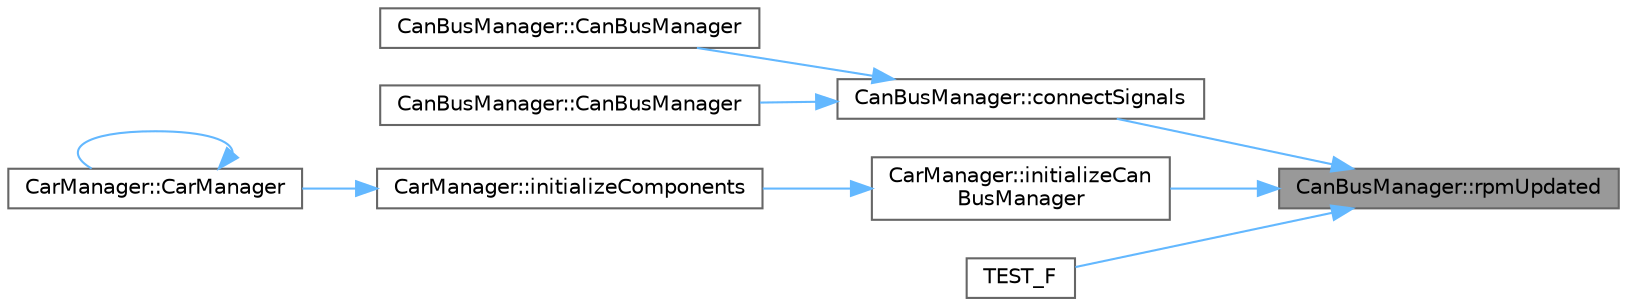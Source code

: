 digraph "CanBusManager::rpmUpdated"
{
 // LATEX_PDF_SIZE
  bgcolor="transparent";
  edge [fontname=Helvetica,fontsize=10,labelfontname=Helvetica,labelfontsize=10];
  node [fontname=Helvetica,fontsize=10,shape=box,height=0.2,width=0.4];
  rankdir="RL";
  Node1 [id="Node000001",label="CanBusManager::rpmUpdated",height=0.2,width=0.4,color="gray40", fillcolor="grey60", style="filled", fontcolor="black",tooltip="Signal emitted when the RPM is updated."];
  Node1 -> Node2 [id="edge1_Node000001_Node000002",dir="back",color="steelblue1",style="solid",tooltip=" "];
  Node2 [id="Node000002",label="CanBusManager::connectSignals",height=0.2,width=0.4,color="grey40", fillcolor="white", style="filled",URL="$classCanBusManager.html#a7906428f2dba8fd2488b473036c2ba70",tooltip="Method to connect signals."];
  Node2 -> Node3 [id="edge2_Node000002_Node000003",dir="back",color="steelblue1",style="solid",tooltip=" "];
  Node3 [id="Node000003",label="CanBusManager::CanBusManager",height=0.2,width=0.4,color="grey40", fillcolor="white", style="filled",URL="$classCanBusManager.html#ae99209d291de980c75c10f8c12231a30",tooltip="Construct a new CanBusManager::CanBusManager object."];
  Node2 -> Node4 [id="edge3_Node000002_Node000004",dir="back",color="steelblue1",style="solid",tooltip=" "];
  Node4 [id="Node000004",label="CanBusManager::CanBusManager",height=0.2,width=0.4,color="grey40", fillcolor="white", style="filled",URL="$classCanBusManager.html#a6fb7d4430dd1f3bf9ea2d19370978fbf",tooltip="Construct a new CanBusManager::CanBusManager object."];
  Node1 -> Node5 [id="edge4_Node000001_Node000005",dir="back",color="steelblue1",style="solid",tooltip=" "];
  Node5 [id="Node000005",label="CarManager::initializeCan\lBusManager",height=0.2,width=0.4,color="grey40", fillcolor="white", style="filled",URL="$classCarManager.html#a33ab3dce383d94c8500b74ed21f56724",tooltip="Initialize the CanBusManager."];
  Node5 -> Node6 [id="edge5_Node000005_Node000006",dir="back",color="steelblue1",style="solid",tooltip=" "];
  Node6 [id="Node000006",label="CarManager::initializeComponents",height=0.2,width=0.4,color="grey40", fillcolor="white", style="filled",URL="$classCarManager.html#a903e5c4e427a717c2f7f33eb6077475f",tooltip="Initialize the components of the CarManager."];
  Node6 -> Node7 [id="edge6_Node000006_Node000007",dir="back",color="steelblue1",style="solid",tooltip=" "];
  Node7 [id="Node000007",label="CarManager::CarManager",height=0.2,width=0.4,color="grey40", fillcolor="white", style="filled",URL="$classCarManager.html#a66ad3776f275138f4af1c9c0dabaef67",tooltip="Construct a new CarManager object."];
  Node7 -> Node7 [id="edge7_Node000007_Node000007",dir="back",color="steelblue1",style="solid",tooltip=" "];
  Node1 -> Node8 [id="edge8_Node000001_Node000008",dir="back",color="steelblue1",style="solid",tooltip=" "];
  Node8 [id="Node000008",label="TEST_F",height=0.2,width=0.4,color="grey40", fillcolor="white", style="filled",URL="$test__CanBusManager_8cpp.html#ad394e54b204e922e5266fce87de7390f",tooltip="Ensures that the RPM signal emits the correct value."];
}
